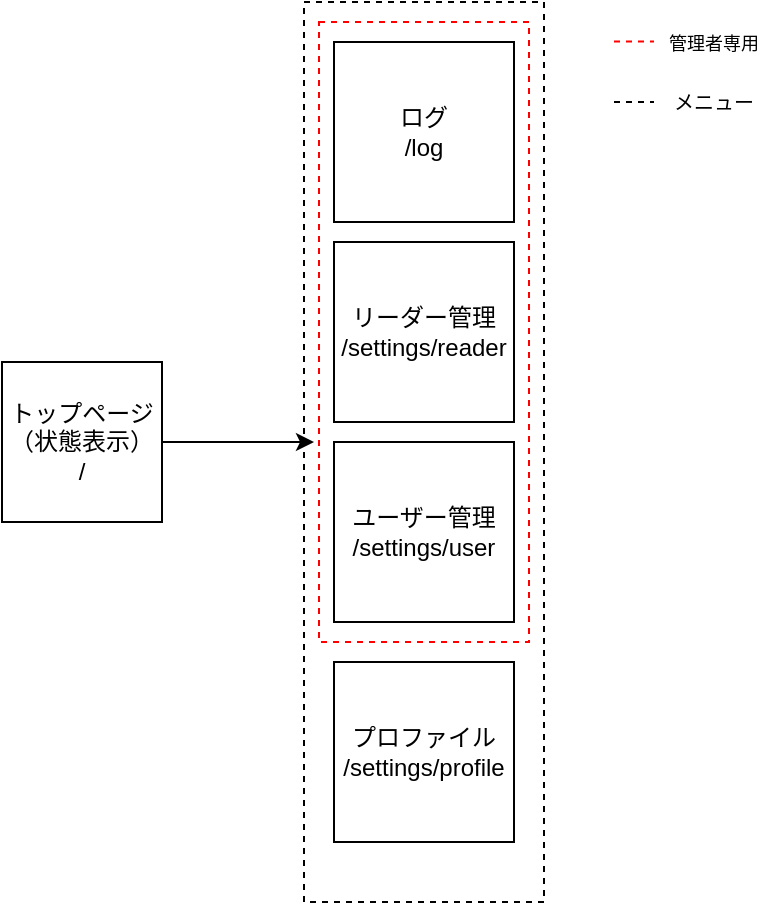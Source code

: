<mxfile version="20.3.3" type="device"><diagram id="vz-W06I5U7acII76NcR1" name="ページ1"><mxGraphModel dx="2019" dy="1158" grid="1" gridSize="10" guides="1" tooltips="1" connect="1" arrows="1" fold="1" page="1" pageScale="1" pageWidth="827" pageHeight="1169" math="0" shadow="0"><root><mxCell id="0"/><mxCell id="1" parent="0"/><mxCell id="AvmuPzAuuDqu98OqFyjH-1" value="トップページ&lt;br&gt;（状態表示）&lt;br&gt;/" style="whiteSpace=wrap;html=1;aspect=fixed;" parent="1" vertex="1"><mxGeometry x="334" y="280" width="80" height="80" as="geometry"/></mxCell><mxCell id="AvmuPzAuuDqu98OqFyjH-2" value="ログ&lt;br&gt;/log" style="whiteSpace=wrap;html=1;aspect=fixed;" parent="1" vertex="1"><mxGeometry x="500" y="120" width="90" height="90" as="geometry"/></mxCell><mxCell id="AvmuPzAuuDqu98OqFyjH-3" value="リーダー管理&lt;br&gt;/settings/reader" style="whiteSpace=wrap;html=1;aspect=fixed;" parent="1" vertex="1"><mxGeometry x="500" y="220" width="90" height="90" as="geometry"/></mxCell><mxCell id="AvmuPzAuuDqu98OqFyjH-4" value="ユーザー管理&lt;br&gt;/settings/user" style="whiteSpace=wrap;html=1;aspect=fixed;" parent="1" vertex="1"><mxGeometry x="500" y="320" width="90" height="90" as="geometry"/></mxCell><mxCell id="AvmuPzAuuDqu98OqFyjH-5" value="プロファイル&lt;br&gt;/settings/profile" style="whiteSpace=wrap;html=1;aspect=fixed;" parent="1" vertex="1"><mxGeometry x="500" y="430" width="90" height="90" as="geometry"/></mxCell><mxCell id="AvmuPzAuuDqu98OqFyjH-9" value="" style="rounded=0;whiteSpace=wrap;html=1;fillColor=none;dashed=1;" parent="1" vertex="1"><mxGeometry x="485" y="100" width="120" height="450" as="geometry"/></mxCell><mxCell id="AvmuPzAuuDqu98OqFyjH-10" value="" style="endArrow=classic;html=1;rounded=0;exitX=1;exitY=0.5;exitDx=0;exitDy=0;" parent="1" source="AvmuPzAuuDqu98OqFyjH-1" edge="1"><mxGeometry width="50" height="50" relative="1" as="geometry"><mxPoint x="360" y="360" as="sourcePoint"/><mxPoint x="490" y="320" as="targetPoint"/></mxGeometry></mxCell><mxCell id="AvmuPzAuuDqu98OqFyjH-11" value="" style="rounded=0;whiteSpace=wrap;html=1;dashed=1;fillColor=none;strokeColor=#FF0000;" parent="1" vertex="1"><mxGeometry x="492.5" y="110" width="105" height="310" as="geometry"/></mxCell><mxCell id="AvmuPzAuuDqu98OqFyjH-13" value="&lt;font style=&quot;font-size: 9px;&quot;&gt;管理者専用&lt;/font&gt;" style="text;html=1;strokeColor=none;fillColor=none;align=center;verticalAlign=middle;whiteSpace=wrap;rounded=0;dashed=1;" parent="1" vertex="1"><mxGeometry x="660" y="110" width="60" height="20" as="geometry"/></mxCell><mxCell id="AvmuPzAuuDqu98OqFyjH-14" value="" style="endArrow=none;dashed=1;html=1;rounded=0;strokeColor=#FF0000;fontSize=9;" parent="1" edge="1"><mxGeometry width="50" height="50" relative="1" as="geometry"><mxPoint x="640" y="119.76" as="sourcePoint"/><mxPoint x="660" y="119.76" as="targetPoint"/></mxGeometry></mxCell><mxCell id="AvmuPzAuuDqu98OqFyjH-15" value="" style="endArrow=none;dashed=1;html=1;rounded=0;strokeColor=#000000;fontSize=9;" parent="1" edge="1"><mxGeometry width="50" height="50" relative="1" as="geometry"><mxPoint x="640" y="150" as="sourcePoint"/><mxPoint x="660" y="150" as="targetPoint"/></mxGeometry></mxCell><mxCell id="AvmuPzAuuDqu98OqFyjH-16" value="&lt;font size=&quot;1&quot;&gt;メニュー&lt;/font&gt;" style="text;html=1;strokeColor=none;fillColor=none;align=center;verticalAlign=middle;whiteSpace=wrap;rounded=0;dashed=1;" parent="1" vertex="1"><mxGeometry x="660" y="140" width="60" height="20" as="geometry"/></mxCell></root></mxGraphModel></diagram></mxfile>